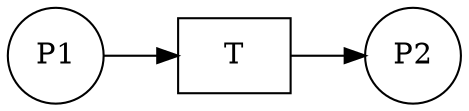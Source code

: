 
digraph "SimpleNet" {
  rankdir=LR;

  // 1) Places en cercles avec marquage
  node [shape = circle];
  "P1"   "P2" 
  // 2) Transitions en boîtes
  node [shape = box];
  "T";

  // 3) Arcs, pointillés si read-arc
  "P1" -> "T"   "T" -> "P2" 
}

